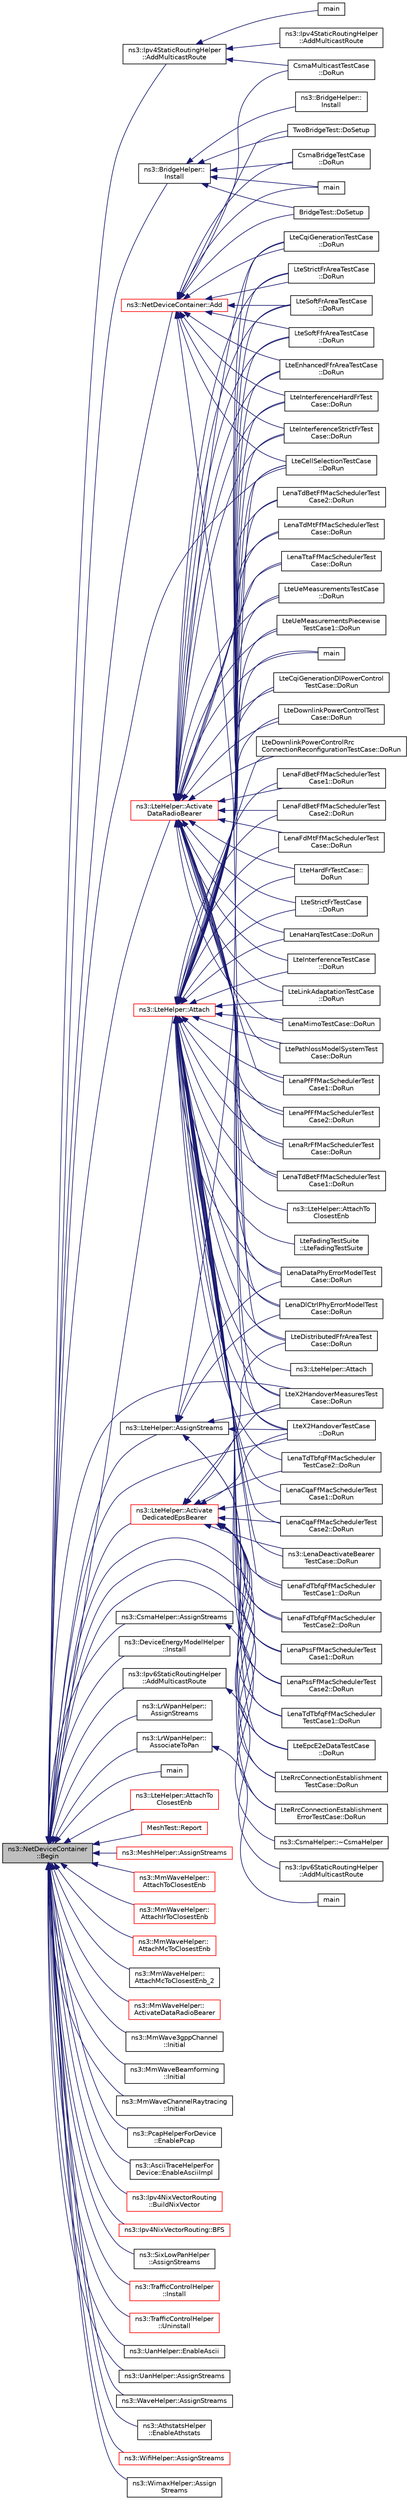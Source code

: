 digraph "ns3::NetDeviceContainer::Begin"
{
  edge [fontname="Helvetica",fontsize="10",labelfontname="Helvetica",labelfontsize="10"];
  node [fontname="Helvetica",fontsize="10",shape=record];
  rankdir="LR";
  Node1 [label="ns3::NetDeviceContainer\l::Begin",height=0.2,width=0.4,color="black", fillcolor="grey75", style="filled", fontcolor="black"];
  Node1 -> Node2 [dir="back",color="midnightblue",fontsize="10",style="solid"];
  Node2 [label="ns3::BridgeHelper::\lInstall",height=0.2,width=0.4,color="black", fillcolor="white", style="filled",URL="$d5/d19/classns3_1_1BridgeHelper.html#aba53f6381b7adda00d9163840b072fa6"];
  Node2 -> Node3 [dir="back",color="midnightblue",fontsize="10",style="solid"];
  Node3 [label="main",height=0.2,width=0.4,color="black", fillcolor="white", style="filled",URL="$d0/d88/csma-bridge-one-hop_8cc.html#a0ddf1224851353fc92bfbff6f499fa97"];
  Node2 -> Node4 [dir="back",color="midnightblue",fontsize="10",style="solid"];
  Node4 [label="ns3::BridgeHelper::\lInstall",height=0.2,width=0.4,color="black", fillcolor="white", style="filled",URL="$d5/d19/classns3_1_1BridgeHelper.html#af7ce2cef48c2beb4b280d74f22663b6c"];
  Node2 -> Node5 [dir="back",color="midnightblue",fontsize="10",style="solid"];
  Node5 [label="BridgeTest::DoSetup",height=0.2,width=0.4,color="black", fillcolor="white", style="filled",URL="$d8/d8a/classBridgeTest.html#a4d88ad6e9248541478917f836cf52b78",tooltip="Implementation to do any local setup required for this TestCase. "];
  Node2 -> Node6 [dir="back",color="midnightblue",fontsize="10",style="solid"];
  Node6 [label="TwoBridgeTest::DoSetup",height=0.2,width=0.4,color="black", fillcolor="white", style="filled",URL="$d9/d58/classTwoBridgeTest.html#aeff92a896b2e27f3eba2dcefd50b5f69",tooltip="Implementation to do any local setup required for this TestCase. "];
  Node2 -> Node7 [dir="back",color="midnightblue",fontsize="10",style="solid"];
  Node7 [label="CsmaBridgeTestCase\l::DoRun",height=0.2,width=0.4,color="black", fillcolor="white", style="filled",URL="$db/d8b/classCsmaBridgeTestCase.html#a418aed79734ecaf7b1d0be507ff3d580",tooltip="Implementation to actually run this TestCase. "];
  Node1 -> Node8 [dir="back",color="midnightblue",fontsize="10",style="solid"];
  Node8 [label="ns3::CsmaHelper::AssignStreams",height=0.2,width=0.4,color="black", fillcolor="white", style="filled",URL="$d9/dbd/classns3_1_1CsmaHelper.html#aa1035ef9d1962a37b9c1f3535a5b1491"];
  Node8 -> Node9 [dir="back",color="midnightblue",fontsize="10",style="solid"];
  Node9 [label="ns3::CsmaHelper::~CsmaHelper",height=0.2,width=0.4,color="black", fillcolor="white", style="filled",URL="$d9/dbd/classns3_1_1CsmaHelper.html#a23c9e7b9cdf983cabc9a6783c340f49e"];
  Node1 -> Node10 [dir="back",color="midnightblue",fontsize="10",style="solid"];
  Node10 [label="ns3::DeviceEnergyModelHelper\l::Install",height=0.2,width=0.4,color="black", fillcolor="white", style="filled",URL="$d5/d68/classns3_1_1DeviceEnergyModelHelper.html#a11fe4216c2fdf2442cf2109b9e5eee21"];
  Node1 -> Node11 [dir="back",color="midnightblue",fontsize="10",style="solid"];
  Node11 [label="ns3::Ipv4StaticRoutingHelper\l::AddMulticastRoute",height=0.2,width=0.4,color="black", fillcolor="white", style="filled",URL="$d5/d6c/classns3_1_1Ipv4StaticRoutingHelper.html#aa8d55f28361e24aefb961fe2eddc2192",tooltip="Add a multicast route to a node and net device using explicit Ptr<Node> and Ptr<NetDevice> ..."];
  Node11 -> Node12 [dir="back",color="midnightblue",fontsize="10",style="solid"];
  Node12 [label="main",height=0.2,width=0.4,color="black", fillcolor="white", style="filled",URL="$dd/dac/csma-multicast_8cc.html#a0ddf1224851353fc92bfbff6f499fa97"];
  Node11 -> Node13 [dir="back",color="midnightblue",fontsize="10",style="solid"];
  Node13 [label="ns3::Ipv4StaticRoutingHelper\l::AddMulticastRoute",height=0.2,width=0.4,color="black", fillcolor="white", style="filled",URL="$d5/d6c/classns3_1_1Ipv4StaticRoutingHelper.html#a8f1c020b21aedf9fd8effcef3940b0f0",tooltip="Add a multicast route to a node and device using a Ptr<Node> and a name string previously associated ..."];
  Node11 -> Node14 [dir="back",color="midnightblue",fontsize="10",style="solid"];
  Node14 [label="CsmaMulticastTestCase\l::DoRun",height=0.2,width=0.4,color="black", fillcolor="white", style="filled",URL="$df/d8a/classCsmaMulticastTestCase.html#a1251df8e18b5cc31f4aa6f88bda7ffd5",tooltip="Implementation to actually run this TestCase. "];
  Node1 -> Node15 [dir="back",color="midnightblue",fontsize="10",style="solid"];
  Node15 [label="ns3::Ipv6StaticRoutingHelper\l::AddMulticastRoute",height=0.2,width=0.4,color="black", fillcolor="white", style="filled",URL="$d1/d76/classns3_1_1Ipv6StaticRoutingHelper.html#a65007098b4ba329479010f5bbba3eb90",tooltip="Add a multicast route to a node and net device using explicit Ptr<Node> and Ptr<NetDevice> ..."];
  Node15 -> Node16 [dir="back",color="midnightblue",fontsize="10",style="solid"];
  Node16 [label="ns3::Ipv6StaticRoutingHelper\l::AddMulticastRoute",height=0.2,width=0.4,color="black", fillcolor="white", style="filled",URL="$d1/d76/classns3_1_1Ipv6StaticRoutingHelper.html#a0712124ec79872a665e3532d43c1e640",tooltip="Add a multicast route to a node and device using a Ptr<Node> and a name string previously associated ..."];
  Node1 -> Node17 [dir="back",color="midnightblue",fontsize="10",style="solid"];
  Node17 [label="ns3::LrWpanHelper::\lAssignStreams",height=0.2,width=0.4,color="black", fillcolor="white", style="filled",URL="$d7/de8/classns3_1_1LrWpanHelper.html#ac1d1e4e6c469b77f40a54a452f2d8edc"];
  Node1 -> Node18 [dir="back",color="midnightblue",fontsize="10",style="solid"];
  Node18 [label="ns3::LrWpanHelper::\lAssociateToPan",height=0.2,width=0.4,color="black", fillcolor="white", style="filled",URL="$d7/de8/classns3_1_1LrWpanHelper.html#a3721e2624f82dfe56f03f1764afe3a07",tooltip="Associate the nodes to the same PAN. "];
  Node18 -> Node19 [dir="back",color="midnightblue",fontsize="10",style="solid"];
  Node19 [label="main",height=0.2,width=0.4,color="black", fillcolor="white", style="filled",URL="$d5/d7d/example-ping-lr-wpan_8cc.html#a3c04138a5bfe5d72780bb7e82a18e627"];
  Node1 -> Node20 [dir="back",color="midnightblue",fontsize="10",style="solid"];
  Node20 [label="main",height=0.2,width=0.4,color="black", fillcolor="white", style="filled",URL="$da/d10/lena-dual-stripe_8cc.html#a0ddf1224851353fc92bfbff6f499fa97"];
  Node1 -> Node21 [dir="back",color="midnightblue",fontsize="10",style="solid"];
  Node21 [label="ns3::LteHelper::Attach",height=0.2,width=0.4,color="red", fillcolor="white", style="filled",URL="$d6/d63/classns3_1_1LteHelper.html#a9466743f826aa2652a87907b7f0a1c87",tooltip="Enables automatic attachment of a set of UE devices to a suitable cell using Idle mode initial cell s..."];
  Node21 -> Node22 [dir="back",color="midnightblue",fontsize="10",style="solid"];
  Node22 [label="main",height=0.2,width=0.4,color="black", fillcolor="white", style="filled",URL="$d5/d9b/lena-cqi-threshold_8cc.html#a0ddf1224851353fc92bfbff6f499fa97"];
  Node21 -> Node23 [dir="back",color="midnightblue",fontsize="10",style="solid"];
  Node23 [label="ns3::LteHelper::Attach",height=0.2,width=0.4,color="black", fillcolor="white", style="filled",URL="$d6/d63/classns3_1_1LteHelper.html#a4a7c7da76f4cbcb83bafc73c90f1d270",tooltip="Manual attachment of a set of UE devices to the network via a given eNodeB. "];
  Node21 -> Node24 [dir="back",color="midnightblue",fontsize="10",style="solid"];
  Node24 [label="ns3::LteHelper::AttachTo\lClosestEnb",height=0.2,width=0.4,color="black", fillcolor="white", style="filled",URL="$d6/d63/classns3_1_1LteHelper.html#a53c58a26c1e017b8116e86d82d5897bb",tooltip="Manual attachment of a UE device to the network via the closest eNodeB (with respect to distance) amo..."];
  Node21 -> Node25 [dir="back",color="midnightblue",fontsize="10",style="solid"];
  Node25 [label="LteCellSelectionTestCase\l::DoRun",height=0.2,width=0.4,color="black", fillcolor="white", style="filled",URL="$d3/d21/classLteCellSelectionTestCase.html#a2ad9dadf26f7beb5d3ed1c6dfbcef90a",tooltip="Setup the simulation according to the configuration set by the class constructor, run it..."];
  Node21 -> Node26 [dir="back",color="midnightblue",fontsize="10",style="solid"];
  Node26 [label="LenaCqaFfMacSchedulerTest\lCase1::DoRun",height=0.2,width=0.4,color="black", fillcolor="white", style="filled",URL="$d2/d5c/classLenaCqaFfMacSchedulerTestCase1.html#a91b3e2ef4ff292dbeda5559ff0eae1e6",tooltip="Implementation to actually run this TestCase. "];
  Node21 -> Node27 [dir="back",color="midnightblue",fontsize="10",style="solid"];
  Node27 [label="LenaCqaFfMacSchedulerTest\lCase2::DoRun",height=0.2,width=0.4,color="black", fillcolor="white", style="filled",URL="$d4/d7d/classLenaCqaFfMacSchedulerTestCase2.html#a773e8490a80a3afe50adf54d713d3e4a",tooltip="Implementation to actually run this TestCase. "];
  Node21 -> Node28 [dir="back",color="midnightblue",fontsize="10",style="solid"];
  Node28 [label="LteCqiGenerationTestCase\l::DoRun",height=0.2,width=0.4,color="black", fillcolor="white", style="filled",URL="$d6/d58/classLteCqiGenerationTestCase.html#a263a0f3670c23e42ed3feb7d353bdd09",tooltip="Implementation to actually run this TestCase. "];
  Node21 -> Node29 [dir="back",color="midnightblue",fontsize="10",style="solid"];
  Node29 [label="LteCqiGenerationDlPowerControl\lTestCase::DoRun",height=0.2,width=0.4,color="black", fillcolor="white", style="filled",URL="$d0/d70/classLteCqiGenerationDlPowerControlTestCase.html#a8a6ba5e52123fc8ed0deb9014a8b0591",tooltip="Implementation to actually run this TestCase. "];
  Node21 -> Node30 [dir="back",color="midnightblue",fontsize="10",style="solid"];
  Node30 [label="ns3::LenaDeactivateBearer\lTestCase::DoRun",height=0.2,width=0.4,color="black", fillcolor="white", style="filled",URL="$d4/d2f/classns3_1_1LenaDeactivateBearerTestCase.html#a214d777e46f96b701efdfd360871f53f",tooltip="Implementation to actually run this TestCase. "];
  Node21 -> Node31 [dir="back",color="midnightblue",fontsize="10",style="solid"];
  Node31 [label="LteDownlinkPowerControlTest\lCase::DoRun",height=0.2,width=0.4,color="black", fillcolor="white", style="filled",URL="$dd/d8d/classLteDownlinkPowerControlTestCase.html#a2eb1e31f7313f51061d8aa950d3f4268",tooltip="Implementation to actually run this TestCase. "];
  Node21 -> Node32 [dir="back",color="midnightblue",fontsize="10",style="solid"];
  Node32 [label="LteDownlinkPowerControlRrc\lConnectionReconfigurationTestCase::DoRun",height=0.2,width=0.4,color="black", fillcolor="white", style="filled",URL="$dd/d20/classLteDownlinkPowerControlRrcConnectionReconfigurationTestCase.html#a3f7be434747a85c448ade6fc4500d552",tooltip="Implementation to actually run this TestCase. "];
  Node21 -> Node33 [dir="back",color="midnightblue",fontsize="10",style="solid"];
  Node33 [label="LteFadingTestSuite\l::LteFadingTestSuite",height=0.2,width=0.4,color="black", fillcolor="white", style="filled",URL="$da/d7a/classLteFadingTestSuite.html#aa8f5d146edf68b18fe52196168dcbf90"];
  Node21 -> Node34 [dir="back",color="midnightblue",fontsize="10",style="solid"];
  Node34 [label="LenaFdBetFfMacSchedulerTest\lCase1::DoRun",height=0.2,width=0.4,color="black", fillcolor="white", style="filled",URL="$de/d24/classLenaFdBetFfMacSchedulerTestCase1.html#a21b7a9f396adcc1ab24ddefc919345f2",tooltip="Implementation to actually run this TestCase. "];
  Node21 -> Node35 [dir="back",color="midnightblue",fontsize="10",style="solid"];
  Node35 [label="LenaFdBetFfMacSchedulerTest\lCase2::DoRun",height=0.2,width=0.4,color="black", fillcolor="white", style="filled",URL="$d5/de5/classLenaFdBetFfMacSchedulerTestCase2.html#a51c587a50f2087be7c3950f4d2d82852",tooltip="Implementation to actually run this TestCase. "];
  Node21 -> Node36 [dir="back",color="midnightblue",fontsize="10",style="solid"];
  Node36 [label="LenaFdMtFfMacSchedulerTest\lCase::DoRun",height=0.2,width=0.4,color="black", fillcolor="white", style="filled",URL="$d6/dbd/classLenaFdMtFfMacSchedulerTestCase.html#a5cfc445b7daa4a02df317b46ee007f1a",tooltip="Implementation to actually run this TestCase. "];
  Node21 -> Node37 [dir="back",color="midnightblue",fontsize="10",style="solid"];
  Node37 [label="LenaFdTbfqFfMacScheduler\lTestCase1::DoRun",height=0.2,width=0.4,color="black", fillcolor="white", style="filled",URL="$d8/d07/classLenaFdTbfqFfMacSchedulerTestCase1.html#ae0536bf54d4e05fbf3600c1654c14cc0",tooltip="Implementation to actually run this TestCase. "];
  Node21 -> Node38 [dir="back",color="midnightblue",fontsize="10",style="solid"];
  Node38 [label="LenaFdTbfqFfMacScheduler\lTestCase2::DoRun",height=0.2,width=0.4,color="black", fillcolor="white", style="filled",URL="$d4/da3/classLenaFdTbfqFfMacSchedulerTestCase2.html#a2e43d4f9483463dffa86410a1ce47140",tooltip="Implementation to actually run this TestCase. "];
  Node21 -> Node39 [dir="back",color="midnightblue",fontsize="10",style="solid"];
  Node39 [label="LteHardFrTestCase::\lDoRun",height=0.2,width=0.4,color="black", fillcolor="white", style="filled",URL="$d3/d19/classLteHardFrTestCase.html#a7267927f1ffb7acff88742eb33ab2e3c",tooltip="Implementation to actually run this TestCase. "];
  Node21 -> Node40 [dir="back",color="midnightblue",fontsize="10",style="solid"];
  Node40 [label="LteStrictFrTestCase\l::DoRun",height=0.2,width=0.4,color="black", fillcolor="white", style="filled",URL="$d7/d86/classLteStrictFrTestCase.html#afd223c9e5a1d3e14a244303963e21425",tooltip="Implementation to actually run this TestCase. "];
  Node21 -> Node41 [dir="back",color="midnightblue",fontsize="10",style="solid"];
  Node41 [label="LteStrictFrAreaTestCase\l::DoRun",height=0.2,width=0.4,color="black", fillcolor="white", style="filled",URL="$df/d79/classLteStrictFrAreaTestCase.html#a61e945e04c3b10a50c2f484198199b49",tooltip="Implementation to actually run this TestCase. "];
  Node21 -> Node42 [dir="back",color="midnightblue",fontsize="10",style="solid"];
  Node42 [label="LteSoftFrAreaTestCase\l::DoRun",height=0.2,width=0.4,color="black", fillcolor="white", style="filled",URL="$de/df4/classLteSoftFrAreaTestCase.html#ae0df301b6c0f1a80a0145746b15a109c",tooltip="Implementation to actually run this TestCase. "];
  Node21 -> Node43 [dir="back",color="midnightblue",fontsize="10",style="solid"];
  Node43 [label="LteSoftFfrAreaTestCase\l::DoRun",height=0.2,width=0.4,color="black", fillcolor="white", style="filled",URL="$d5/df1/classLteSoftFfrAreaTestCase.html#aaf88ccad780563fc6394cd97ec9328d4",tooltip="Implementation to actually run this TestCase. "];
  Node21 -> Node44 [dir="back",color="midnightblue",fontsize="10",style="solid"];
  Node44 [label="LteEnhancedFfrAreaTestCase\l::DoRun",height=0.2,width=0.4,color="black", fillcolor="white", style="filled",URL="$dc/d2a/classLteEnhancedFfrAreaTestCase.html#aa242a1923952a50df92c3e291f1ca8a6",tooltip="Implementation to actually run this TestCase. "];
  Node21 -> Node45 [dir="back",color="midnightblue",fontsize="10",style="solid"];
  Node45 [label="LteDistributedFfrAreaTest\lCase::DoRun",height=0.2,width=0.4,color="black", fillcolor="white", style="filled",URL="$d7/d87/classLteDistributedFfrAreaTestCase.html#a1a386a39f2ddc3d22b17a134b775e2b7",tooltip="Implementation to actually run this TestCase. "];
  Node21 -> Node46 [dir="back",color="midnightblue",fontsize="10",style="solid"];
  Node46 [label="LenaHarqTestCase::DoRun",height=0.2,width=0.4,color="black", fillcolor="white", style="filled",URL="$dc/d87/classLenaHarqTestCase.html#a77a86faca2ff6021e971516d82ea0533",tooltip="Implementation to actually run this TestCase. "];
  Node21 -> Node47 [dir="back",color="midnightblue",fontsize="10",style="solid"];
  Node47 [label="LteInterferenceHardFrTest\lCase::DoRun",height=0.2,width=0.4,color="black", fillcolor="white", style="filled",URL="$d5/d60/classLteInterferenceHardFrTestCase.html#a2967abd43e38abed8a9d85d51c59937b",tooltip="Implementation to actually run this TestCase. "];
  Node21 -> Node48 [dir="back",color="midnightblue",fontsize="10",style="solid"];
  Node48 [label="LteInterferenceStrictFrTest\lCase::DoRun",height=0.2,width=0.4,color="black", fillcolor="white", style="filled",URL="$d6/da6/classLteInterferenceStrictFrTestCase.html#a8c8428c04ea0f4a892f289bb8423da52",tooltip="Implementation to actually run this TestCase. "];
  Node21 -> Node49 [dir="back",color="midnightblue",fontsize="10",style="solid"];
  Node49 [label="LteInterferenceTestCase\l::DoRun",height=0.2,width=0.4,color="black", fillcolor="white", style="filled",URL="$d8/d09/classLteInterferenceTestCase.html#adc059d120a4d9effd2ca5f6fecaae31a",tooltip="Implementation to actually run this TestCase. "];
  Node21 -> Node50 [dir="back",color="midnightblue",fontsize="10",style="solid"];
  Node50 [label="LteLinkAdaptationTestCase\l::DoRun",height=0.2,width=0.4,color="black", fillcolor="white", style="filled",URL="$d6/df3/classLteLinkAdaptationTestCase.html#a2310163be7e860827f18fce7fd100649",tooltip="Implementation to actually run this TestCase. "];
  Node21 -> Node51 [dir="back",color="midnightblue",fontsize="10",style="solid"];
  Node51 [label="LenaMimoTestCase::DoRun",height=0.2,width=0.4,color="black", fillcolor="white", style="filled",URL="$d4/d7e/classLenaMimoTestCase.html#a5479f5cb1621e84f8d28b4779f3e3b7c",tooltip="Implementation to actually run this TestCase. "];
  Node21 -> Node52 [dir="back",color="midnightblue",fontsize="10",style="solid"];
  Node52 [label="LtePathlossModelSystemTest\lCase::DoRun",height=0.2,width=0.4,color="black", fillcolor="white", style="filled",URL="$d2/d51/classLtePathlossModelSystemTestCase.html#a6cf8d23b5eab69a72e893419bbd13c1b",tooltip="Implementation to actually run this TestCase. "];
  Node21 -> Node53 [dir="back",color="midnightblue",fontsize="10",style="solid"];
  Node53 [label="LenaPfFfMacSchedulerTest\lCase1::DoRun",height=0.2,width=0.4,color="black", fillcolor="white", style="filled",URL="$df/d47/classLenaPfFfMacSchedulerTestCase1.html#a34e366045d568d5a38bedfeebbf72b79",tooltip="Implementation to actually run this TestCase. "];
  Node21 -> Node54 [dir="back",color="midnightblue",fontsize="10",style="solid"];
  Node54 [label="LenaPfFfMacSchedulerTest\lCase2::DoRun",height=0.2,width=0.4,color="black", fillcolor="white", style="filled",URL="$d9/dd8/classLenaPfFfMacSchedulerTestCase2.html#a693c0eff7472d9b3bb12f1f95e46253b",tooltip="Implementation to actually run this TestCase. "];
  Node21 -> Node55 [dir="back",color="midnightblue",fontsize="10",style="solid"];
  Node55 [label="LenaDataPhyErrorModelTest\lCase::DoRun",height=0.2,width=0.4,color="black", fillcolor="white", style="filled",URL="$d0/dbb/classLenaDataPhyErrorModelTestCase.html#a363738c5b8d73b6b3398dc526faf7792",tooltip="Implementation to actually run this TestCase. "];
  Node21 -> Node56 [dir="back",color="midnightblue",fontsize="10",style="solid"];
  Node56 [label="LenaDlCtrlPhyErrorModelTest\lCase::DoRun",height=0.2,width=0.4,color="black", fillcolor="white", style="filled",URL="$db/d32/classLenaDlCtrlPhyErrorModelTestCase.html#a1fb7c0a2adfe1083d7e0883b866b0954",tooltip="Implementation to actually run this TestCase. "];
  Node21 -> Node57 [dir="back",color="midnightblue",fontsize="10",style="solid"];
  Node57 [label="LenaPssFfMacSchedulerTest\lCase1::DoRun",height=0.2,width=0.4,color="black", fillcolor="white", style="filled",URL="$de/d58/classLenaPssFfMacSchedulerTestCase1.html#a82b48ffdd476a2c0b5b111aaa2702fc9",tooltip="Implementation to actually run this TestCase. "];
  Node21 -> Node58 [dir="back",color="midnightblue",fontsize="10",style="solid"];
  Node58 [label="LenaPssFfMacSchedulerTest\lCase2::DoRun",height=0.2,width=0.4,color="black", fillcolor="white", style="filled",URL="$dd/db8/classLenaPssFfMacSchedulerTestCase2.html#aff2e955c075aacd1f05d38b81ace0c3a",tooltip="Implementation to actually run this TestCase. "];
  Node21 -> Node59 [dir="back",color="midnightblue",fontsize="10",style="solid"];
  Node59 [label="LenaRrFfMacSchedulerTest\lCase::DoRun",height=0.2,width=0.4,color="black", fillcolor="white", style="filled",URL="$df/d0d/classLenaRrFfMacSchedulerTestCase.html#a1e221eff047ec55f7f1d36daab1f1d91",tooltip="Implementation to actually run this TestCase. "];
  Node21 -> Node60 [dir="back",color="midnightblue",fontsize="10",style="solid"];
  Node60 [label="LenaTdBetFfMacSchedulerTest\lCase1::DoRun",height=0.2,width=0.4,color="black", fillcolor="white", style="filled",URL="$d5/d5a/classLenaTdBetFfMacSchedulerTestCase1.html#a7d559a1158bc847fbf816ed856b7b8eb",tooltip="Implementation to actually run this TestCase. "];
  Node21 -> Node61 [dir="back",color="midnightblue",fontsize="10",style="solid"];
  Node61 [label="LenaTdBetFfMacSchedulerTest\lCase2::DoRun",height=0.2,width=0.4,color="black", fillcolor="white", style="filled",URL="$d7/d98/classLenaTdBetFfMacSchedulerTestCase2.html#a57f91550eee3286bec279c76f9ab8a19",tooltip="Implementation to actually run this TestCase. "];
  Node21 -> Node62 [dir="back",color="midnightblue",fontsize="10",style="solid"];
  Node62 [label="LenaTdMtFfMacSchedulerTest\lCase::DoRun",height=0.2,width=0.4,color="black", fillcolor="white", style="filled",URL="$d8/d9a/classLenaTdMtFfMacSchedulerTestCase.html#a58d638cd7e72948bb9956cd770eb053f",tooltip="Implementation to actually run this TestCase. "];
  Node21 -> Node63 [dir="back",color="midnightblue",fontsize="10",style="solid"];
  Node63 [label="LenaTdTbfqFfMacScheduler\lTestCase1::DoRun",height=0.2,width=0.4,color="black", fillcolor="white", style="filled",URL="$db/de2/classLenaTdTbfqFfMacSchedulerTestCase1.html#a7cc404c3537ef82bd8c4d8ebee0af929",tooltip="Implementation to actually run this TestCase. "];
  Node21 -> Node64 [dir="back",color="midnightblue",fontsize="10",style="solid"];
  Node64 [label="LenaTdTbfqFfMacScheduler\lTestCase2::DoRun",height=0.2,width=0.4,color="black", fillcolor="white", style="filled",URL="$d0/d1c/classLenaTdTbfqFfMacSchedulerTestCase2.html#a4029c5006bf9136e36d90101934b1db0",tooltip="Implementation to actually run this TestCase. "];
  Node21 -> Node65 [dir="back",color="midnightblue",fontsize="10",style="solid"];
  Node65 [label="LenaTtaFfMacSchedulerTest\lCase::DoRun",height=0.2,width=0.4,color="black", fillcolor="white", style="filled",URL="$db/dc7/classLenaTtaFfMacSchedulerTestCase.html#a6c4a3631833e54ea62e6c454e937348a",tooltip="Implementation to actually run this TestCase. "];
  Node21 -> Node66 [dir="back",color="midnightblue",fontsize="10",style="solid"];
  Node66 [label="LteUeMeasurementsTestCase\l::DoRun",height=0.2,width=0.4,color="black", fillcolor="white", style="filled",URL="$da/d83/classLteUeMeasurementsTestCase.html#a6ead76e605e0d03f6e9ea74b6bf608aa",tooltip="Implementation to actually run this TestCase. "];
  Node21 -> Node67 [dir="back",color="midnightblue",fontsize="10",style="solid"];
  Node67 [label="LteUeMeasurementsPiecewise\lTestCase1::DoRun",height=0.2,width=0.4,color="black", fillcolor="white", style="filled",URL="$d4/d22/classLteUeMeasurementsPiecewiseTestCase1.html#a76f2ad9d43e2fb22c37e4e8763296a5f",tooltip="Setup the simulation with the intended UE measurement reporting configuration, run it..."];
  Node21 -> Node68 [dir="back",color="midnightblue",fontsize="10",style="solid"];
  Node68 [label="LteEpcE2eDataTestCase\l::DoRun",height=0.2,width=0.4,color="black", fillcolor="white", style="filled",URL="$de/d92/classLteEpcE2eDataTestCase.html#a7b55bb639cd07d8b68365444a4cea639",tooltip="Implementation to actually run this TestCase. "];
  Node21 -> Node69 [dir="back",color="midnightblue",fontsize="10",style="solid"];
  Node69 [label="LteX2HandoverMeasuresTest\lCase::DoRun",height=0.2,width=0.4,color="black", fillcolor="white", style="filled",URL="$dd/d82/classLteX2HandoverMeasuresTestCase.html#a6aefe1e71df347688687fb5d8dd54104",tooltip="Implementation to actually run this TestCase. "];
  Node21 -> Node70 [dir="back",color="midnightblue",fontsize="10",style="solid"];
  Node70 [label="LteX2HandoverTestCase\l::DoRun",height=0.2,width=0.4,color="black", fillcolor="white", style="filled",URL="$d4/d48/classLteX2HandoverTestCase.html#a5d77d6fbe61da649203846d4617b4716",tooltip="Implementation to actually run this TestCase. "];
  Node1 -> Node71 [dir="back",color="midnightblue",fontsize="10",style="solid"];
  Node71 [label="ns3::LteHelper::AttachTo\lClosestEnb",height=0.2,width=0.4,color="red", fillcolor="white", style="filled",URL="$d6/d63/classns3_1_1LteHelper.html#af1e68c53f22b705f1c41753558240999",tooltip="Manual attachment of a set of UE devices to the network via the closest eNodeB (with respect to dista..."];
  Node1 -> Node72 [dir="back",color="midnightblue",fontsize="10",style="solid"];
  Node72 [label="ns3::LteHelper::Activate\lDedicatedEpsBearer",height=0.2,width=0.4,color="red", fillcolor="white", style="filled",URL="$d6/d63/classns3_1_1LteHelper.html#af28041edd4c96bde1a2e07c90e363dcc"];
  Node72 -> Node26 [dir="back",color="midnightblue",fontsize="10",style="solid"];
  Node72 -> Node27 [dir="back",color="midnightblue",fontsize="10",style="solid"];
  Node72 -> Node30 [dir="back",color="midnightblue",fontsize="10",style="solid"];
  Node72 -> Node37 [dir="back",color="midnightblue",fontsize="10",style="solid"];
  Node72 -> Node38 [dir="back",color="midnightblue",fontsize="10",style="solid"];
  Node72 -> Node45 [dir="back",color="midnightblue",fontsize="10",style="solid"];
  Node72 -> Node57 [dir="back",color="midnightblue",fontsize="10",style="solid"];
  Node72 -> Node58 [dir="back",color="midnightblue",fontsize="10",style="solid"];
  Node72 -> Node63 [dir="back",color="midnightblue",fontsize="10",style="solid"];
  Node72 -> Node64 [dir="back",color="midnightblue",fontsize="10",style="solid"];
  Node72 -> Node68 [dir="back",color="midnightblue",fontsize="10",style="solid"];
  Node72 -> Node69 [dir="back",color="midnightblue",fontsize="10",style="solid"];
  Node72 -> Node70 [dir="back",color="midnightblue",fontsize="10",style="solid"];
  Node1 -> Node73 [dir="back",color="midnightblue",fontsize="10",style="solid"];
  Node73 [label="ns3::LteHelper::Activate\lDataRadioBearer",height=0.2,width=0.4,color="red", fillcolor="white", style="filled",URL="$d6/d63/classns3_1_1LteHelper.html#ac896e16cf162e4beeaa292d39ab1b700"];
  Node73 -> Node22 [dir="back",color="midnightblue",fontsize="10",style="solid"];
  Node73 -> Node28 [dir="back",color="midnightblue",fontsize="10",style="solid"];
  Node73 -> Node29 [dir="back",color="midnightblue",fontsize="10",style="solid"];
  Node73 -> Node31 [dir="back",color="midnightblue",fontsize="10",style="solid"];
  Node73 -> Node32 [dir="back",color="midnightblue",fontsize="10",style="solid"];
  Node73 -> Node34 [dir="back",color="midnightblue",fontsize="10",style="solid"];
  Node73 -> Node35 [dir="back",color="midnightblue",fontsize="10",style="solid"];
  Node73 -> Node36 [dir="back",color="midnightblue",fontsize="10",style="solid"];
  Node73 -> Node39 [dir="back",color="midnightblue",fontsize="10",style="solid"];
  Node73 -> Node40 [dir="back",color="midnightblue",fontsize="10",style="solid"];
  Node73 -> Node41 [dir="back",color="midnightblue",fontsize="10",style="solid"];
  Node73 -> Node42 [dir="back",color="midnightblue",fontsize="10",style="solid"];
  Node73 -> Node43 [dir="back",color="midnightblue",fontsize="10",style="solid"];
  Node73 -> Node44 [dir="back",color="midnightblue",fontsize="10",style="solid"];
  Node73 -> Node46 [dir="back",color="midnightblue",fontsize="10",style="solid"];
  Node73 -> Node47 [dir="back",color="midnightblue",fontsize="10",style="solid"];
  Node73 -> Node48 [dir="back",color="midnightblue",fontsize="10",style="solid"];
  Node73 -> Node49 [dir="back",color="midnightblue",fontsize="10",style="solid"];
  Node73 -> Node50 [dir="back",color="midnightblue",fontsize="10",style="solid"];
  Node73 -> Node51 [dir="back",color="midnightblue",fontsize="10",style="solid"];
  Node73 -> Node52 [dir="back",color="midnightblue",fontsize="10",style="solid"];
  Node73 -> Node53 [dir="back",color="midnightblue",fontsize="10",style="solid"];
  Node73 -> Node54 [dir="back",color="midnightblue",fontsize="10",style="solid"];
  Node73 -> Node55 [dir="back",color="midnightblue",fontsize="10",style="solid"];
  Node73 -> Node56 [dir="back",color="midnightblue",fontsize="10",style="solid"];
  Node73 -> Node59 [dir="back",color="midnightblue",fontsize="10",style="solid"];
  Node73 -> Node60 [dir="back",color="midnightblue",fontsize="10",style="solid"];
  Node73 -> Node61 [dir="back",color="midnightblue",fontsize="10",style="solid"];
  Node73 -> Node62 [dir="back",color="midnightblue",fontsize="10",style="solid"];
  Node73 -> Node65 [dir="back",color="midnightblue",fontsize="10",style="solid"];
  Node73 -> Node66 [dir="back",color="midnightblue",fontsize="10",style="solid"];
  Node73 -> Node67 [dir="back",color="midnightblue",fontsize="10",style="solid"];
  Node73 -> Node69 [dir="back",color="midnightblue",fontsize="10",style="solid"];
  Node73 -> Node70 [dir="back",color="midnightblue",fontsize="10",style="solid"];
  Node1 -> Node74 [dir="back",color="midnightblue",fontsize="10",style="solid"];
  Node74 [label="ns3::LteHelper::AssignStreams",height=0.2,width=0.4,color="black", fillcolor="white", style="filled",URL="$d6/d63/classns3_1_1LteHelper.html#ae90d941582aa49a1b28c9301ece35b07"];
  Node74 -> Node25 [dir="back",color="midnightblue",fontsize="10",style="solid"];
  Node74 -> Node55 [dir="back",color="midnightblue",fontsize="10",style="solid"];
  Node74 -> Node56 [dir="back",color="midnightblue",fontsize="10",style="solid"];
  Node74 -> Node75 [dir="back",color="midnightblue",fontsize="10",style="solid"];
  Node75 [label="LteRrcConnectionEstablishment\lTestCase::DoRun",height=0.2,width=0.4,color="black", fillcolor="white", style="filled",URL="$df/dad/classLteRrcConnectionEstablishmentTestCase.html#a2c32cab9b29852f42c4ad1e7b68068b2",tooltip="Implementation to actually run this TestCase. "];
  Node74 -> Node76 [dir="back",color="midnightblue",fontsize="10",style="solid"];
  Node76 [label="LteRrcConnectionEstablishment\lErrorTestCase::DoRun",height=0.2,width=0.4,color="black", fillcolor="white", style="filled",URL="$d3/d7a/classLteRrcConnectionEstablishmentErrorTestCase.html#adaffd410f878c9af5d8d4df0db31eeee",tooltip="Implementation to actually run this TestCase. "];
  Node74 -> Node69 [dir="back",color="midnightblue",fontsize="10",style="solid"];
  Node74 -> Node70 [dir="back",color="midnightblue",fontsize="10",style="solid"];
  Node1 -> Node25 [dir="back",color="midnightblue",fontsize="10",style="solid"];
  Node1 -> Node68 [dir="back",color="midnightblue",fontsize="10",style="solid"];
  Node1 -> Node75 [dir="back",color="midnightblue",fontsize="10",style="solid"];
  Node1 -> Node76 [dir="back",color="midnightblue",fontsize="10",style="solid"];
  Node1 -> Node69 [dir="back",color="midnightblue",fontsize="10",style="solid"];
  Node1 -> Node70 [dir="back",color="midnightblue",fontsize="10",style="solid"];
  Node1 -> Node77 [dir="back",color="midnightblue",fontsize="10",style="solid"];
  Node77 [label="MeshTest::Report",height=0.2,width=0.4,color="red", fillcolor="white", style="filled",URL="$da/dd3/classMeshTest.html#aceb70a8a164043db7a4249e239d07841",tooltip="Print mesh devices diagnostics. "];
  Node1 -> Node78 [dir="back",color="midnightblue",fontsize="10",style="solid"];
  Node78 [label="ns3::MeshHelper::AssignStreams",height=0.2,width=0.4,color="red", fillcolor="white", style="filled",URL="$dd/dd0/classns3_1_1MeshHelper.html#a93e9c88a375a86c621a494aafe68882e"];
  Node1 -> Node79 [dir="back",color="midnightblue",fontsize="10",style="solid"];
  Node79 [label="ns3::MmWaveHelper::\lAttachToClosestEnb",height=0.2,width=0.4,color="red", fillcolor="white", style="filled",URL="$dd/d6b/classns3_1_1MmWaveHelper.html#a202baea67b0af0d4fb6069de73766dc6"];
  Node1 -> Node80 [dir="back",color="midnightblue",fontsize="10",style="solid"];
  Node80 [label="ns3::MmWaveHelper::\lAttachIrToClosestEnb",height=0.2,width=0.4,color="red", fillcolor="white", style="filled",URL="$dd/d6b/classns3_1_1MmWaveHelper.html#ac3583459711ca8e019f1a6e58ec37c1f"];
  Node1 -> Node81 [dir="back",color="midnightblue",fontsize="10",style="solid"];
  Node81 [label="ns3::MmWaveHelper::\lAttachMcToClosestEnb",height=0.2,width=0.4,color="red", fillcolor="white", style="filled",URL="$dd/d6b/classns3_1_1MmWaveHelper.html#ab071490fd7b33a01933e274fa2a29415"];
  Node1 -> Node82 [dir="back",color="midnightblue",fontsize="10",style="solid"];
  Node82 [label="ns3::MmWaveHelper::\lAttachMcToClosestEnb_2",height=0.2,width=0.4,color="black", fillcolor="white", style="filled",URL="$dd/d6b/classns3_1_1MmWaveHelper.html#abb13627c4d58e805672cccebd7716559"];
  Node1 -> Node83 [dir="back",color="midnightblue",fontsize="10",style="solid"];
  Node83 [label="ns3::MmWaveHelper::\lActivateDataRadioBearer",height=0.2,width=0.4,color="red", fillcolor="white", style="filled",URL="$dd/d6b/classns3_1_1MmWaveHelper.html#a9178ae3493484a9582039bb14edb282a"];
  Node1 -> Node84 [dir="back",color="midnightblue",fontsize="10",style="solid"];
  Node84 [label="ns3::MmWave3gppChannel\l::Initial",height=0.2,width=0.4,color="black", fillcolor="white", style="filled",URL="$d5/d15/classns3_1_1MmWave3gppChannel.html#ad51205a072737028520bb1bf7d255050"];
  Node1 -> Node85 [dir="back",color="midnightblue",fontsize="10",style="solid"];
  Node85 [label="ns3::MmWaveBeamforming\l::Initial",height=0.2,width=0.4,color="black", fillcolor="white", style="filled",URL="$dc/d81/classns3_1_1MmWaveBeamforming.html#ae7312fc9736ab3afacab1f5ff45b211c"];
  Node1 -> Node86 [dir="back",color="midnightblue",fontsize="10",style="solid"];
  Node86 [label="ns3::MmWaveChannelRaytracing\l::Initial",height=0.2,width=0.4,color="black", fillcolor="white", style="filled",URL="$d1/d92/classns3_1_1MmWaveChannelRaytracing.html#a4d9bc726032d2738fb159b432816018d"];
  Node1 -> Node87 [dir="back",color="midnightblue",fontsize="10",style="solid"];
  Node87 [label="ns3::NetDeviceContainer::Add",height=0.2,width=0.4,color="red", fillcolor="white", style="filled",URL="$d9/d94/classns3_1_1NetDeviceContainer.html#a7ca8bc1d7ec00fd4fcc63869987fbda5",tooltip="Append the contents of another NetDeviceContainer to the end of this container. "];
  Node87 -> Node3 [dir="back",color="midnightblue",fontsize="10",style="solid"];
  Node87 -> Node5 [dir="back",color="midnightblue",fontsize="10",style="solid"];
  Node87 -> Node6 [dir="back",color="midnightblue",fontsize="10",style="solid"];
  Node87 -> Node25 [dir="back",color="midnightblue",fontsize="10",style="solid"];
  Node87 -> Node28 [dir="back",color="midnightblue",fontsize="10",style="solid"];
  Node87 -> Node41 [dir="back",color="midnightblue",fontsize="10",style="solid"];
  Node87 -> Node42 [dir="back",color="midnightblue",fontsize="10",style="solid"];
  Node87 -> Node43 [dir="back",color="midnightblue",fontsize="10",style="solid"];
  Node87 -> Node44 [dir="back",color="midnightblue",fontsize="10",style="solid"];
  Node87 -> Node45 [dir="back",color="midnightblue",fontsize="10",style="solid"];
  Node87 -> Node47 [dir="back",color="midnightblue",fontsize="10",style="solid"];
  Node87 -> Node48 [dir="back",color="midnightblue",fontsize="10",style="solid"];
  Node87 -> Node7 [dir="back",color="midnightblue",fontsize="10",style="solid"];
  Node87 -> Node14 [dir="back",color="midnightblue",fontsize="10",style="solid"];
  Node1 -> Node88 [dir="back",color="midnightblue",fontsize="10",style="solid"];
  Node88 [label="ns3::PcapHelperForDevice\l::EnablePcap",height=0.2,width=0.4,color="black", fillcolor="white", style="filled",URL="$d5/d03/classns3_1_1PcapHelperForDevice.html#ac900ad330cbebe256309600a44a57186",tooltip="Enable pcap output on each device in the container which is of the appropriate type. "];
  Node1 -> Node89 [dir="back",color="midnightblue",fontsize="10",style="solid"];
  Node89 [label="ns3::AsciiTraceHelperFor\lDevice::EnableAsciiImpl",height=0.2,width=0.4,color="black", fillcolor="white", style="filled",URL="$dd/daf/classns3_1_1AsciiTraceHelperForDevice.html#a4f7a3843f748e35fa582a8a6f22a9114",tooltip="Enable ascii trace output on each device in the container which is of the appropriate type (implement..."];
  Node1 -> Node90 [dir="back",color="midnightblue",fontsize="10",style="solid"];
  Node90 [label="ns3::Ipv4NixVectorRouting\l::BuildNixVector",height=0.2,width=0.4,color="red", fillcolor="white", style="filled",URL="$dd/db8/classns3_1_1Ipv4NixVectorRouting.html#ac797bda1b70ad4c4aa7e8d5729a50455"];
  Node1 -> Node91 [dir="back",color="midnightblue",fontsize="10",style="solid"];
  Node91 [label="ns3::Ipv4NixVectorRouting::BFS",height=0.2,width=0.4,color="red", fillcolor="white", style="filled",URL="$dd/db8/classns3_1_1Ipv4NixVectorRouting.html#aba4436060833304f21000470702da6d9"];
  Node1 -> Node92 [dir="back",color="midnightblue",fontsize="10",style="solid"];
  Node92 [label="ns3::SixLowPanHelper\l::AssignStreams",height=0.2,width=0.4,color="black", fillcolor="white", style="filled",URL="$de/d23/classns3_1_1SixLowPanHelper.html#aaf048f0cb28b5d43f576f39c8d4be6db"];
  Node1 -> Node93 [dir="back",color="midnightblue",fontsize="10",style="solid"];
  Node93 [label="ns3::TrafficControlHelper\l::Install",height=0.2,width=0.4,color="red", fillcolor="white", style="filled",URL="$d7/df9/classns3_1_1TrafficControlHelper.html#a0aa6a8e2fbb1c196589e16f48c99f0b9"];
  Node1 -> Node94 [dir="back",color="midnightblue",fontsize="10",style="solid"];
  Node94 [label="ns3::TrafficControlHelper\l::Uninstall",height=0.2,width=0.4,color="red", fillcolor="white", style="filled",URL="$d7/df9/classns3_1_1TrafficControlHelper.html#a84a2d6a074daccf9373e17b876420aae"];
  Node1 -> Node95 [dir="back",color="midnightblue",fontsize="10",style="solid"];
  Node95 [label="ns3::UanHelper::EnableAscii",height=0.2,width=0.4,color="black", fillcolor="white", style="filled",URL="$d3/d8d/classns3_1_1UanHelper.html#afb3901e0292a0b160606ebcbf5fdb2d9"];
  Node1 -> Node96 [dir="back",color="midnightblue",fontsize="10",style="solid"];
  Node96 [label="ns3::UanHelper::AssignStreams",height=0.2,width=0.4,color="black", fillcolor="white", style="filled",URL="$d3/d8d/classns3_1_1UanHelper.html#a90e299300025e5ed72cc2d15eec175a6"];
  Node1 -> Node97 [dir="back",color="midnightblue",fontsize="10",style="solid"];
  Node97 [label="ns3::WaveHelper::AssignStreams",height=0.2,width=0.4,color="black", fillcolor="white", style="filled",URL="$db/def/classns3_1_1WaveHelper.html#a0dfb77567421c264b7f227eb6b306dee"];
  Node1 -> Node98 [dir="back",color="midnightblue",fontsize="10",style="solid"];
  Node98 [label="ns3::AthstatsHelper\l::EnableAthstats",height=0.2,width=0.4,color="black", fillcolor="white", style="filled",URL="$d1/d3f/classns3_1_1AthstatsHelper.html#a052457ded163dc7915ba0d86f0eefca5"];
  Node1 -> Node99 [dir="back",color="midnightblue",fontsize="10",style="solid"];
  Node99 [label="ns3::WifiHelper::AssignStreams",height=0.2,width=0.4,color="red", fillcolor="white", style="filled",URL="$dc/d1d/classns3_1_1WifiHelper.html#ab29bf13f8726c2e0807a583bfea79777"];
  Node1 -> Node100 [dir="back",color="midnightblue",fontsize="10",style="solid"];
  Node100 [label="ns3::WimaxHelper::Assign\lStreams",height=0.2,width=0.4,color="black", fillcolor="white", style="filled",URL="$de/d08/classns3_1_1WimaxHelper.html#a336831569914bf3ab4617f6f49b59b50"];
}
